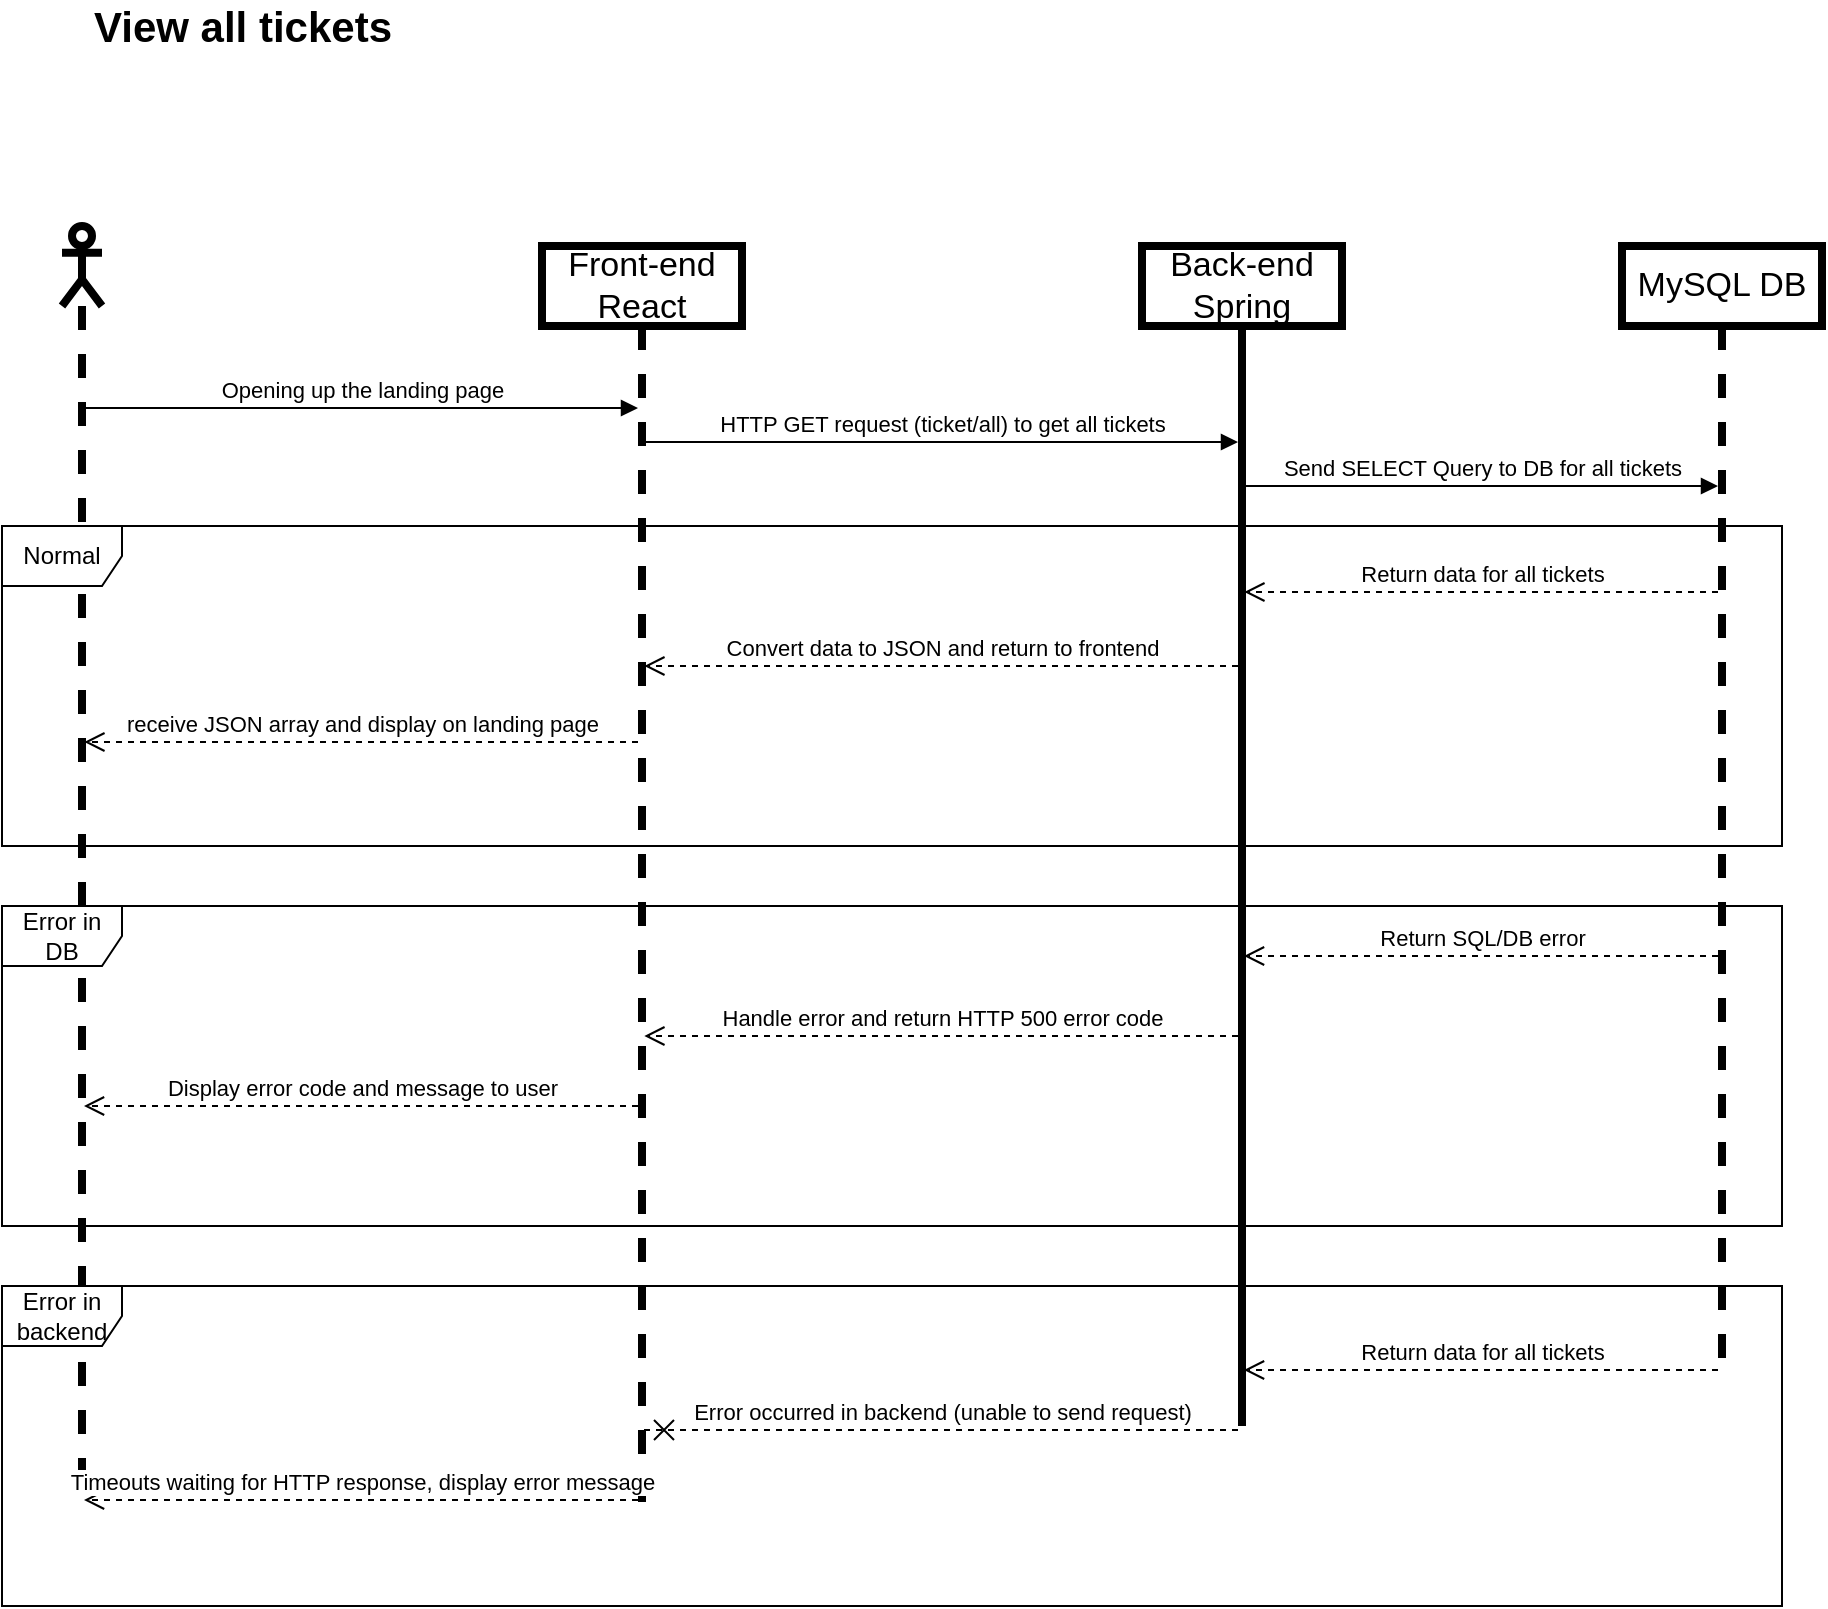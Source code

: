 <mxfile version="14.5.0" type="device" pages="4"><diagram id="N35nR3oQx-TBEQyttGFj" name="Landing Page"><mxGraphModel dx="1673" dy="908" grid="1" gridSize="10" guides="1" tooltips="1" connect="1" arrows="1" fold="1" page="1" pageScale="1" pageWidth="827" pageHeight="1169" math="0" shadow="0"><root><mxCell id="0"/><mxCell id="1" parent="0"/><mxCell id="SEdwve3ARSgbqL5QfS42-1" value="Front-end React" style="shape=umlLifeline;perimeter=lifelinePerimeter;whiteSpace=wrap;html=1;container=1;collapsible=0;recursiveResize=0;outlineConnect=0;strokeWidth=4;fillColor=none;fontSize=17;" vertex="1" parent="1"><mxGeometry x="570" y="180" width="100" height="630" as="geometry"/></mxCell><mxCell id="SEdwve3ARSgbqL5QfS42-2" value="Back-end Spring" style="shape=umlLifeline;perimeter=lifelinePerimeter;whiteSpace=wrap;html=1;container=1;collapsible=0;recursiveResize=0;outlineConnect=0;lifelineDashed=0;strokeWidth=4;fillColor=none;fontSize=17;" vertex="1" parent="1"><mxGeometry x="870" y="180" width="100" height="590" as="geometry"/></mxCell><mxCell id="SEdwve3ARSgbqL5QfS42-3" value="" style="shape=umlLifeline;participant=umlActor;perimeter=lifelinePerimeter;whiteSpace=wrap;html=1;container=1;collapsible=0;recursiveResize=0;verticalAlign=top;spacingTop=36;outlineConnect=0;strokeColor=#000000;strokeWidth=4;fillColor=none;fontSize=17;" vertex="1" parent="1"><mxGeometry x="330" y="170" width="20" height="630" as="geometry"/></mxCell><mxCell id="SEdwve3ARSgbqL5QfS42-4" value="MySQL DB" style="shape=umlLifeline;perimeter=lifelinePerimeter;whiteSpace=wrap;html=1;container=1;collapsible=0;recursiveResize=0;outlineConnect=0;strokeColor=#000000;strokeWidth=4;fillColor=none;fontSize=17;" vertex="1" parent="1"><mxGeometry x="1110" y="180" width="100" height="560" as="geometry"/></mxCell><mxCell id="SEdwve3ARSgbqL5QfS42-10" value="Opening up the landing page" style="html=1;verticalAlign=bottom;endArrow=block;" edge="1" parent="1" source="SEdwve3ARSgbqL5QfS42-3"><mxGeometry width="80" relative="1" as="geometry"><mxPoint x="401.31" y="261.0" as="sourcePoint"/><mxPoint x="618" y="261.0" as="targetPoint"/></mxGeometry></mxCell><mxCell id="SEdwve3ARSgbqL5QfS42-14" value="Send SELECT Query to DB for all tickets" style="html=1;verticalAlign=bottom;endArrow=block;" edge="1" parent="1" target="SEdwve3ARSgbqL5QfS42-4"><mxGeometry width="80" relative="1" as="geometry"><mxPoint x="921.31" y="300.0" as="sourcePoint"/><mxPoint x="1208.0" y="300.0" as="targetPoint"/></mxGeometry></mxCell><mxCell id="SEdwve3ARSgbqL5QfS42-15" value="&lt;font style=&quot;font-size: 21px&quot;&gt;&lt;b&gt;View all tickets&lt;/b&gt;&lt;/font&gt;" style="text;html=1;align=center;verticalAlign=middle;resizable=0;points=[];autosize=1;" vertex="1" parent="1"><mxGeometry x="340" y="60" width="160" height="20" as="geometry"/></mxCell><mxCell id="SEdwve3ARSgbqL5QfS42-16" value="Return data for all tickets" style="html=1;verticalAlign=bottom;endArrow=open;dashed=1;endSize=8;" edge="1" parent="1"><mxGeometry relative="1" as="geometry"><mxPoint x="1158" y="353" as="sourcePoint"/><mxPoint x="921.167" y="353" as="targetPoint"/></mxGeometry></mxCell><mxCell id="SEdwve3ARSgbqL5QfS42-17" value="Convert data to JSON and return to frontend" style="html=1;verticalAlign=bottom;endArrow=open;dashed=1;endSize=8;" edge="1" parent="1"><mxGeometry relative="1" as="geometry"><mxPoint x="918" y="390" as="sourcePoint"/><mxPoint x="621.167" y="390" as="targetPoint"/></mxGeometry></mxCell><mxCell id="SEdwve3ARSgbqL5QfS42-11" value="HTTP GET request (ticket/all) to get all tickets" style="html=1;verticalAlign=bottom;endArrow=block;" edge="1" parent="1"><mxGeometry x="660" y="219" width="80" as="geometry"><mxPoint x="621.31" y="278.0" as="sourcePoint"/><mxPoint x="918.0" y="278.0" as="targetPoint"/></mxGeometry></mxCell><mxCell id="SEdwve3ARSgbqL5QfS42-19" value="receive JSON array and display on landing page" style="html=1;verticalAlign=bottom;endArrow=open;dashed=1;endSize=8;" edge="1" parent="1"><mxGeometry relative="1" as="geometry"><mxPoint x="618" y="428" as="sourcePoint"/><mxPoint x="341.167" y="428" as="targetPoint"/></mxGeometry></mxCell><mxCell id="SEdwve3ARSgbqL5QfS42-23" value="Return SQL/DB error" style="html=1;verticalAlign=bottom;endArrow=open;dashed=1;endSize=8;" edge="1" parent="1"><mxGeometry relative="1" as="geometry"><mxPoint x="1158" y="535" as="sourcePoint"/><mxPoint x="921" y="535" as="targetPoint"/></mxGeometry></mxCell><mxCell id="SEdwve3ARSgbqL5QfS42-24" value="Handle error and return HTTP 500 error code" style="html=1;verticalAlign=bottom;endArrow=open;dashed=1;endSize=8;" edge="1" parent="1"><mxGeometry relative="1" as="geometry"><mxPoint x="918" y="575" as="sourcePoint"/><mxPoint x="621.167" y="575" as="targetPoint"/></mxGeometry></mxCell><mxCell id="SEdwve3ARSgbqL5QfS42-25" value="Display error code and message to user" style="html=1;verticalAlign=bottom;endArrow=open;dashed=1;endSize=8;" edge="1" parent="1"><mxGeometry relative="1" as="geometry"><mxPoint x="618" y="610" as="sourcePoint"/><mxPoint x="341" y="610" as="targetPoint"/></mxGeometry></mxCell><mxCell id="SEdwve3ARSgbqL5QfS42-27" value="Return data for all tickets" style="html=1;verticalAlign=bottom;endArrow=open;dashed=1;endSize=8;" edge="1" parent="1"><mxGeometry relative="1" as="geometry"><mxPoint x="1158" y="742" as="sourcePoint"/><mxPoint x="921" y="742" as="targetPoint"/></mxGeometry></mxCell><mxCell id="SEdwve3ARSgbqL5QfS42-28" value="Error occurred in backend (unable to send request)" style="html=1;verticalAlign=bottom;endArrow=cross;dashed=1;endSize=8;endFill=0;" edge="1" parent="1"><mxGeometry relative="1" as="geometry"><mxPoint x="918" y="772" as="sourcePoint"/><mxPoint x="621" y="772" as="targetPoint"/></mxGeometry></mxCell><mxCell id="SEdwve3ARSgbqL5QfS42-29" value="Timeouts waiting for HTTP response, display error message" style="html=1;verticalAlign=bottom;endArrow=open;dashed=1;endSize=8;" edge="1" parent="1"><mxGeometry relative="1" as="geometry"><mxPoint x="618" y="807" as="sourcePoint"/><mxPoint x="341" y="807" as="targetPoint"/></mxGeometry></mxCell><mxCell id="SEdwve3ARSgbqL5QfS42-8" value="Normal" style="shape=umlFrame;whiteSpace=wrap;html=1;" vertex="1" parent="1"><mxGeometry x="300" y="320" width="890" height="160" as="geometry"/></mxCell><mxCell id="SEdwve3ARSgbqL5QfS42-32" value="Error in DB" style="shape=umlFrame;whiteSpace=wrap;html=1;" vertex="1" parent="1"><mxGeometry x="300" y="510" width="890" height="160" as="geometry"/></mxCell><mxCell id="SEdwve3ARSgbqL5QfS42-33" value="Error in backend" style="shape=umlFrame;whiteSpace=wrap;html=1;" vertex="1" parent="1"><mxGeometry x="300" y="700" width="890" height="160" as="geometry"/></mxCell></root></mxGraphModel></diagram><diagram id="drowI7_6r-53uHGxstD1" name="Create ticket"><mxGraphModel dx="2031" dy="1103" grid="1" gridSize="10" guides="1" tooltips="1" connect="1" arrows="1" fold="1" page="1" pageScale="1" pageWidth="827" pageHeight="1169" math="0" shadow="0"><root><mxCell id="eZAY-75D3Kmcr-7i22A7-0"/><mxCell id="eZAY-75D3Kmcr-7i22A7-1" parent="eZAY-75D3Kmcr-7i22A7-0"/><mxCell id="vxUsHnAMGiyEFk3crUmU-0" value="Front-end React" style="shape=umlLifeline;perimeter=lifelinePerimeter;whiteSpace=wrap;html=1;container=1;collapsible=0;recursiveResize=0;outlineConnect=0;strokeWidth=4;fillColor=none;fontSize=17;" vertex="1" parent="eZAY-75D3Kmcr-7i22A7-1"><mxGeometry x="570" y="180" width="100" height="800" as="geometry"/></mxCell><mxCell id="vxUsHnAMGiyEFk3crUmU-1" value="Back-end Spring" style="shape=umlLifeline;perimeter=lifelinePerimeter;whiteSpace=wrap;html=1;container=1;collapsible=0;recursiveResize=0;outlineConnect=0;lifelineDashed=0;strokeWidth=4;fillColor=none;fontSize=17;" vertex="1" parent="eZAY-75D3Kmcr-7i22A7-1"><mxGeometry x="870" y="180" width="100" height="760" as="geometry"/></mxCell><mxCell id="vxUsHnAMGiyEFk3crUmU-2" value="" style="shape=umlLifeline;participant=umlActor;perimeter=lifelinePerimeter;whiteSpace=wrap;html=1;container=1;collapsible=0;recursiveResize=0;verticalAlign=top;spacingTop=36;outlineConnect=0;strokeColor=#000000;strokeWidth=4;fillColor=none;fontSize=17;" vertex="1" parent="eZAY-75D3Kmcr-7i22A7-1"><mxGeometry x="300" y="170" width="20" height="810" as="geometry"/></mxCell><mxCell id="vxUsHnAMGiyEFk3crUmU-3" value="MySQL DB" style="shape=umlLifeline;perimeter=lifelinePerimeter;whiteSpace=wrap;html=1;container=1;collapsible=0;recursiveResize=0;outlineConnect=0;strokeColor=#000000;strokeWidth=4;fillColor=none;fontSize=17;" vertex="1" parent="eZAY-75D3Kmcr-7i22A7-1"><mxGeometry x="1160" y="180" width="100" height="720" as="geometry"/></mxCell><mxCell id="vxUsHnAMGiyEFk3crUmU-4" value="Click create ticket button" style="html=1;verticalAlign=bottom;endArrow=block;" edge="1" parent="eZAY-75D3Kmcr-7i22A7-1" source="vxUsHnAMGiyEFk3crUmU-2"><mxGeometry width="80" relative="1" as="geometry"><mxPoint x="401.31" y="261.0" as="sourcePoint"/><mxPoint x="618" y="261" as="targetPoint"/></mxGeometry></mxCell><mxCell id="vxUsHnAMGiyEFk3crUmU-5" value="Process form data and insert new column to ticket table" style="html=1;verticalAlign=bottom;endArrow=block;" edge="1" parent="eZAY-75D3Kmcr-7i22A7-1"><mxGeometry width="80" relative="1" as="geometry"><mxPoint x="921.31" y="399" as="sourcePoint"/><mxPoint x="1208" y="399" as="targetPoint"/></mxGeometry></mxCell><mxCell id="vxUsHnAMGiyEFk3crUmU-6" value="&lt;font style=&quot;font-size: 21px&quot;&gt;&lt;b&gt;Create Ticket&lt;/b&gt;&lt;/font&gt;" style="text;html=1;align=center;verticalAlign=middle;resizable=0;points=[];autosize=1;" vertex="1" parent="eZAY-75D3Kmcr-7i22A7-1"><mxGeometry x="290" y="40" width="150" height="20" as="geometry"/></mxCell><mxCell id="vxUsHnAMGiyEFk3crUmU-7" value="Return the created ticket data with ID" style="html=1;verticalAlign=bottom;endArrow=open;dashed=1;endSize=8;" edge="1" parent="eZAY-75D3Kmcr-7i22A7-1"><mxGeometry relative="1" as="geometry"><mxPoint x="1208" y="474.5" as="sourcePoint"/><mxPoint x="921.167" y="474.5" as="targetPoint"/></mxGeometry></mxCell><mxCell id="vxUsHnAMGiyEFk3crUmU-8" value="Convert data to JSON and return ticket to frontend" style="html=1;verticalAlign=bottom;endArrow=open;dashed=1;endSize=8;" edge="1" parent="eZAY-75D3Kmcr-7i22A7-1"><mxGeometry relative="1" as="geometry"><mxPoint x="918" y="520" as="sourcePoint"/><mxPoint x="621.167" y="520" as="targetPoint"/></mxGeometry></mxCell><mxCell id="vxUsHnAMGiyEFk3crUmU-9" value="HTTP POST request with form data to backend" style="html=1;verticalAlign=bottom;endArrow=block;" edge="1" parent="eZAY-75D3Kmcr-7i22A7-1"><mxGeometry x="660" y="301" width="80" as="geometry"><mxPoint x="621.31" y="360" as="sourcePoint"/><mxPoint x="918" y="360" as="targetPoint"/></mxGeometry></mxCell><mxCell id="vxUsHnAMGiyEFk3crUmU-10" value="receive JSON data for ticket and display success message" style="html=1;verticalAlign=bottom;endArrow=open;dashed=1;endSize=8;" edge="1" parent="eZAY-75D3Kmcr-7i22A7-1" target="vxUsHnAMGiyEFk3crUmU-2"><mxGeometry relative="1" as="geometry"><mxPoint x="616.83" y="560" as="sourcePoint"/><mxPoint x="339.997" y="560" as="targetPoint"/></mxGeometry></mxCell><mxCell id="vxUsHnAMGiyEFk3crUmU-11" value="Return SQL/DB error" style="html=1;verticalAlign=bottom;endArrow=open;dashed=1;endSize=8;" edge="1" parent="eZAY-75D3Kmcr-7i22A7-1"><mxGeometry relative="1" as="geometry"><mxPoint x="1208" y="629" as="sourcePoint"/><mxPoint x="923" y="629" as="targetPoint"/></mxGeometry></mxCell><mxCell id="vxUsHnAMGiyEFk3crUmU-12" value="Handle error and return HTTP 500 error code" style="html=1;verticalAlign=bottom;endArrow=open;dashed=1;endSize=8;" edge="1" parent="eZAY-75D3Kmcr-7i22A7-1"><mxGeometry relative="1" as="geometry"><mxPoint x="918" y="670" as="sourcePoint"/><mxPoint x="621.167" y="670" as="targetPoint"/></mxGeometry></mxCell><mxCell id="vxUsHnAMGiyEFk3crUmU-13" value="Display error code and message to user" style="html=1;verticalAlign=bottom;endArrow=open;dashed=1;endSize=8;" edge="1" parent="eZAY-75D3Kmcr-7i22A7-1"><mxGeometry relative="1" as="geometry"><mxPoint x="618" y="760" as="sourcePoint"/><mxPoint x="310.824" y="760" as="targetPoint"/></mxGeometry></mxCell><mxCell id="vxUsHnAMGiyEFk3crUmU-14" value="Return the created ticket data with ID" style="html=1;verticalAlign=bottom;endArrow=open;dashed=1;endSize=8;" edge="1" parent="eZAY-75D3Kmcr-7i22A7-1"><mxGeometry relative="1" as="geometry"><mxPoint x="1209" y="900" as="sourcePoint"/><mxPoint x="922" y="900" as="targetPoint"/></mxGeometry></mxCell><mxCell id="vxUsHnAMGiyEFk3crUmU-15" value="Error occurred in backend (unable to send request)" style="html=1;verticalAlign=bottom;endArrow=cross;dashed=1;endSize=8;endFill=0;" edge="1" parent="eZAY-75D3Kmcr-7i22A7-1"><mxGeometry relative="1" as="geometry"><mxPoint x="919" y="940" as="sourcePoint"/><mxPoint x="622" y="940" as="targetPoint"/></mxGeometry></mxCell><mxCell id="vxUsHnAMGiyEFk3crUmU-16" value="Timeouts waiting for HTTP response, display error message" style="html=1;verticalAlign=bottom;endArrow=open;dashed=1;endSize=8;" edge="1" parent="eZAY-75D3Kmcr-7i22A7-1"><mxGeometry relative="1" as="geometry"><mxPoint x="619" y="980" as="sourcePoint"/><mxPoint x="311" y="980" as="targetPoint"/></mxGeometry></mxCell><mxCell id="vxUsHnAMGiyEFk3crUmU-17" value="Normal" style="shape=umlFrame;whiteSpace=wrap;html=1;" vertex="1" parent="eZAY-75D3Kmcr-7i22A7-1"><mxGeometry x="280" y="420" width="960" height="160" as="geometry"/></mxCell><mxCell id="vxUsHnAMGiyEFk3crUmU-18" value="Error in DB" style="shape=umlFrame;whiteSpace=wrap;html=1;" vertex="1" parent="eZAY-75D3Kmcr-7i22A7-1"><mxGeometry x="280" y="600" width="960" height="200" as="geometry"/></mxCell><mxCell id="vxUsHnAMGiyEFk3crUmU-19" value="Error in backend" style="shape=umlFrame;whiteSpace=wrap;html=1;" vertex="1" parent="eZAY-75D3Kmcr-7i22A7-1"><mxGeometry x="280" y="840" width="960" height="160" as="geometry"/></mxCell><mxCell id="vxUsHnAMGiyEFk3crUmU-20" value="Ticket creation form is displayed" style="html=1;verticalAlign=bottom;endArrow=open;dashed=1;endSize=8;" edge="1" parent="eZAY-75D3Kmcr-7i22A7-1" target="vxUsHnAMGiyEFk3crUmU-2"><mxGeometry relative="1" as="geometry"><mxPoint x="618" y="300" as="sourcePoint"/><mxPoint x="341.167" y="300" as="targetPoint"/></mxGeometry></mxCell><mxCell id="vxUsHnAMGiyEFk3crUmU-21" value="Fill up form and click &quot;Create&quot; button" style="html=1;verticalAlign=bottom;endArrow=block;" edge="1" parent="eZAY-75D3Kmcr-7i22A7-1" source="vxUsHnAMGiyEFk3crUmU-2"><mxGeometry width="80" relative="1" as="geometry"><mxPoint x="341.167" y="330" as="sourcePoint"/><mxPoint x="618" y="330" as="targetPoint"/></mxGeometry></mxCell></root></mxGraphModel></diagram><diagram id="2bYshG5UZQBfcyb3oc9C" name="Updating ticket"><mxGraphModel dx="2031" dy="1103" grid="1" gridSize="10" guides="1" tooltips="1" connect="1" arrows="1" fold="1" page="1" pageScale="1" pageWidth="827" pageHeight="1169" math="0" shadow="0"><root><mxCell id="O5O4e6hAsirnDxAWXV9h-0"/><mxCell id="O5O4e6hAsirnDxAWXV9h-1" parent="O5O4e6hAsirnDxAWXV9h-0"/><mxCell id="Cmf5M7m3WTBfFnlwMln1-0" value="Front-end React" style="shape=umlLifeline;perimeter=lifelinePerimeter;whiteSpace=wrap;html=1;container=1;collapsible=0;recursiveResize=0;outlineConnect=0;strokeWidth=4;fillColor=none;fontSize=17;" vertex="1" parent="O5O4e6hAsirnDxAWXV9h-1"><mxGeometry x="570" y="180" width="100" height="800" as="geometry"/></mxCell><mxCell id="Cmf5M7m3WTBfFnlwMln1-1" value="Back-end Spring" style="shape=umlLifeline;perimeter=lifelinePerimeter;whiteSpace=wrap;html=1;container=1;collapsible=0;recursiveResize=0;outlineConnect=0;lifelineDashed=0;strokeWidth=4;fillColor=none;fontSize=17;" vertex="1" parent="O5O4e6hAsirnDxAWXV9h-1"><mxGeometry x="870" y="180" width="100" height="760" as="geometry"/></mxCell><mxCell id="Cmf5M7m3WTBfFnlwMln1-2" value="" style="shape=umlLifeline;participant=umlActor;perimeter=lifelinePerimeter;whiteSpace=wrap;html=1;container=1;collapsible=0;recursiveResize=0;verticalAlign=top;spacingTop=36;outlineConnect=0;strokeColor=#000000;strokeWidth=4;fillColor=none;fontSize=17;" vertex="1" parent="O5O4e6hAsirnDxAWXV9h-1"><mxGeometry x="300" y="170" width="20" height="810" as="geometry"/></mxCell><mxCell id="Cmf5M7m3WTBfFnlwMln1-3" value="MySQL DB" style="shape=umlLifeline;perimeter=lifelinePerimeter;whiteSpace=wrap;html=1;container=1;collapsible=0;recursiveResize=0;outlineConnect=0;strokeColor=#000000;strokeWidth=4;fillColor=none;fontSize=17;" vertex="1" parent="O5O4e6hAsirnDxAWXV9h-1"><mxGeometry x="1160" y="180" width="100" height="720" as="geometry"/></mxCell><mxCell id="Cmf5M7m3WTBfFnlwMln1-4" value="Click update ticket button" style="html=1;verticalAlign=bottom;endArrow=block;" edge="1" parent="O5O4e6hAsirnDxAWXV9h-1" source="Cmf5M7m3WTBfFnlwMln1-2"><mxGeometry width="80" relative="1" as="geometry"><mxPoint x="401.31" y="261.0" as="sourcePoint"/><mxPoint x="618" y="261" as="targetPoint"/></mxGeometry></mxCell><mxCell id="Cmf5M7m3WTBfFnlwMln1-5" value="Process form data and update column to ticket table" style="html=1;verticalAlign=bottom;endArrow=block;" edge="1" parent="O5O4e6hAsirnDxAWXV9h-1"><mxGeometry width="80" relative="1" as="geometry"><mxPoint x="921.31" y="399" as="sourcePoint"/><mxPoint x="1208" y="399" as="targetPoint"/></mxGeometry></mxCell><mxCell id="Cmf5M7m3WTBfFnlwMln1-6" value="&lt;font style=&quot;font-size: 21px&quot;&gt;&lt;b&gt;Updating ticket&lt;/b&gt;&lt;/font&gt;" style="text;html=1;align=center;verticalAlign=middle;resizable=0;points=[];autosize=1;" vertex="1" parent="O5O4e6hAsirnDxAWXV9h-1"><mxGeometry x="280" y="90" width="170" height="20" as="geometry"/></mxCell><mxCell id="Cmf5M7m3WTBfFnlwMln1-7" value="Return the updated ticket data" style="html=1;verticalAlign=bottom;endArrow=open;dashed=1;endSize=8;" edge="1" parent="O5O4e6hAsirnDxAWXV9h-1"><mxGeometry relative="1" as="geometry"><mxPoint x="1208" y="474.5" as="sourcePoint"/><mxPoint x="921.167" y="474.5" as="targetPoint"/></mxGeometry></mxCell><mxCell id="Cmf5M7m3WTBfFnlwMln1-8" value="Convert data to JSON and return ticket to frontend" style="html=1;verticalAlign=bottom;endArrow=open;dashed=1;endSize=8;" edge="1" parent="O5O4e6hAsirnDxAWXV9h-1"><mxGeometry relative="1" as="geometry"><mxPoint x="918" y="520" as="sourcePoint"/><mxPoint x="621.167" y="520" as="targetPoint"/></mxGeometry></mxCell><mxCell id="Cmf5M7m3WTBfFnlwMln1-9" value="HTTP POST request with form data to backend" style="html=1;verticalAlign=bottom;endArrow=block;" edge="1" parent="O5O4e6hAsirnDxAWXV9h-1"><mxGeometry x="660" y="301" width="80" as="geometry"><mxPoint x="621.31" y="360" as="sourcePoint"/><mxPoint x="918" y="360" as="targetPoint"/></mxGeometry></mxCell><mxCell id="Cmf5M7m3WTBfFnlwMln1-10" value="receive JSON data for ticket and display success message" style="html=1;verticalAlign=bottom;endArrow=open;dashed=1;endSize=8;" edge="1" parent="O5O4e6hAsirnDxAWXV9h-1" target="Cmf5M7m3WTBfFnlwMln1-2"><mxGeometry relative="1" as="geometry"><mxPoint x="616.83" y="560" as="sourcePoint"/><mxPoint x="339.997" y="560" as="targetPoint"/></mxGeometry></mxCell><mxCell id="Cmf5M7m3WTBfFnlwMln1-11" value="Return SQL/DB error" style="html=1;verticalAlign=bottom;endArrow=open;dashed=1;endSize=8;" edge="1" parent="O5O4e6hAsirnDxAWXV9h-1"><mxGeometry relative="1" as="geometry"><mxPoint x="1208" y="629" as="sourcePoint"/><mxPoint x="923" y="629" as="targetPoint"/></mxGeometry></mxCell><mxCell id="Cmf5M7m3WTBfFnlwMln1-12" value="Handle error and return HTTP 500 error code" style="html=1;verticalAlign=bottom;endArrow=open;dashed=1;endSize=8;" edge="1" parent="O5O4e6hAsirnDxAWXV9h-1"><mxGeometry relative="1" as="geometry"><mxPoint x="918" y="670" as="sourcePoint"/><mxPoint x="621.167" y="670" as="targetPoint"/></mxGeometry></mxCell><mxCell id="Cmf5M7m3WTBfFnlwMln1-13" value="Display error code and message to user" style="html=1;verticalAlign=bottom;endArrow=open;dashed=1;endSize=8;" edge="1" parent="O5O4e6hAsirnDxAWXV9h-1"><mxGeometry relative="1" as="geometry"><mxPoint x="618" y="760" as="sourcePoint"/><mxPoint x="310.824" y="760" as="targetPoint"/></mxGeometry></mxCell><mxCell id="Cmf5M7m3WTBfFnlwMln1-14" value="Return the updated ticket data" style="html=1;verticalAlign=bottom;endArrow=open;dashed=1;endSize=8;" edge="1" parent="O5O4e6hAsirnDxAWXV9h-1"><mxGeometry relative="1" as="geometry"><mxPoint x="1209" y="900" as="sourcePoint"/><mxPoint x="922" y="900" as="targetPoint"/></mxGeometry></mxCell><mxCell id="Cmf5M7m3WTBfFnlwMln1-15" value="Error occurred in backend (unable to send request)" style="html=1;verticalAlign=bottom;endArrow=cross;dashed=1;endSize=8;endFill=0;" edge="1" parent="O5O4e6hAsirnDxAWXV9h-1"><mxGeometry relative="1" as="geometry"><mxPoint x="919" y="940" as="sourcePoint"/><mxPoint x="622" y="940" as="targetPoint"/></mxGeometry></mxCell><mxCell id="Cmf5M7m3WTBfFnlwMln1-16" value="Timeouts waiting for HTTP response, display error message" style="html=1;verticalAlign=bottom;endArrow=open;dashed=1;endSize=8;" edge="1" parent="O5O4e6hAsirnDxAWXV9h-1"><mxGeometry relative="1" as="geometry"><mxPoint x="619" y="980" as="sourcePoint"/><mxPoint x="311" y="980" as="targetPoint"/></mxGeometry></mxCell><mxCell id="Cmf5M7m3WTBfFnlwMln1-18" value="Error in DB" style="shape=umlFrame;whiteSpace=wrap;html=1;" vertex="1" parent="O5O4e6hAsirnDxAWXV9h-1"><mxGeometry x="280" y="600" width="960" height="200" as="geometry"/></mxCell><mxCell id="Cmf5M7m3WTBfFnlwMln1-20" value="Ticket update form is displayed" style="html=1;verticalAlign=bottom;endArrow=open;dashed=1;endSize=8;" edge="1" parent="O5O4e6hAsirnDxAWXV9h-1" target="Cmf5M7m3WTBfFnlwMln1-2"><mxGeometry relative="1" as="geometry"><mxPoint x="618" y="300" as="sourcePoint"/><mxPoint x="341.167" y="300" as="targetPoint"/></mxGeometry></mxCell><mxCell id="Cmf5M7m3WTBfFnlwMln1-21" value="Fill up form and click &quot;Update&quot; button" style="html=1;verticalAlign=bottom;endArrow=block;" edge="1" parent="O5O4e6hAsirnDxAWXV9h-1" source="Cmf5M7m3WTBfFnlwMln1-2"><mxGeometry width="80" relative="1" as="geometry"><mxPoint x="341.167" y="330" as="sourcePoint"/><mxPoint x="618" y="330" as="targetPoint"/></mxGeometry></mxCell><mxCell id="Cmf5M7m3WTBfFnlwMln1-19" value="Error in backend" style="shape=umlFrame;whiteSpace=wrap;html=1;" vertex="1" parent="O5O4e6hAsirnDxAWXV9h-1"><mxGeometry x="280" y="840" width="960" height="160" as="geometry"/></mxCell><mxCell id="Cmf5M7m3WTBfFnlwMln1-17" value="Normal" style="shape=umlFrame;whiteSpace=wrap;html=1;" vertex="1" parent="O5O4e6hAsirnDxAWXV9h-1"><mxGeometry x="280" y="420" width="960" height="160" as="geometry"/></mxCell></root></mxGraphModel></diagram><diagram id="1iVOlAq4potJCorLQ9qE" name="Deleting ticket"><mxGraphModel dx="2370" dy="1287" grid="1" gridSize="10" guides="1" tooltips="1" connect="1" arrows="1" fold="1" page="1" pageScale="1" pageWidth="827" pageHeight="1169" math="0" shadow="0"><root><mxCell id="zgo62_pR5u1yR1xXA0jz-0"/><mxCell id="zgo62_pR5u1yR1xXA0jz-1" parent="zgo62_pR5u1yR1xXA0jz-0"/><mxCell id="gV0w8kjMxXPvwUPKrDcJ-0" value="Front-end React" style="shape=umlLifeline;perimeter=lifelinePerimeter;whiteSpace=wrap;html=1;container=1;collapsible=0;recursiveResize=0;outlineConnect=0;strokeWidth=4;fillColor=none;fontSize=17;" vertex="1" parent="zgo62_pR5u1yR1xXA0jz-1"><mxGeometry x="570" y="180" width="100" height="800" as="geometry"/></mxCell><mxCell id="gV0w8kjMxXPvwUPKrDcJ-1" value="Back-end Spring" style="shape=umlLifeline;perimeter=lifelinePerimeter;whiteSpace=wrap;html=1;container=1;collapsible=0;recursiveResize=0;outlineConnect=0;lifelineDashed=0;strokeWidth=4;fillColor=none;fontSize=17;" vertex="1" parent="zgo62_pR5u1yR1xXA0jz-1"><mxGeometry x="870" y="180" width="100" height="760" as="geometry"/></mxCell><mxCell id="gV0w8kjMxXPvwUPKrDcJ-2" value="" style="shape=umlLifeline;participant=umlActor;perimeter=lifelinePerimeter;whiteSpace=wrap;html=1;container=1;collapsible=0;recursiveResize=0;verticalAlign=top;spacingTop=36;outlineConnect=0;strokeColor=#000000;strokeWidth=4;fillColor=none;fontSize=17;" vertex="1" parent="zgo62_pR5u1yR1xXA0jz-1"><mxGeometry x="300" y="170" width="20" height="810" as="geometry"/></mxCell><mxCell id="gV0w8kjMxXPvwUPKrDcJ-3" value="MySQL DB" style="shape=umlLifeline;perimeter=lifelinePerimeter;whiteSpace=wrap;html=1;container=1;collapsible=0;recursiveResize=0;outlineConnect=0;strokeColor=#000000;strokeWidth=4;fillColor=none;fontSize=17;" vertex="1" parent="zgo62_pR5u1yR1xXA0jz-1"><mxGeometry x="1160" y="180" width="100" height="720" as="geometry"/></mxCell><mxCell id="gV0w8kjMxXPvwUPKrDcJ-4" value="Click delete ticket button" style="html=1;verticalAlign=bottom;endArrow=block;" edge="1" parent="zgo62_pR5u1yR1xXA0jz-1" source="gV0w8kjMxXPvwUPKrDcJ-2"><mxGeometry width="80" relative="1" as="geometry"><mxPoint x="401.31" y="261.0" as="sourcePoint"/><mxPoint x="618" y="261" as="targetPoint"/></mxGeometry></mxCell><mxCell id="gV0w8kjMxXPvwUPKrDcJ-5" value="send DELETE statement with the id to DB" style="html=1;verticalAlign=bottom;endArrow=block;" edge="1" parent="zgo62_pR5u1yR1xXA0jz-1"><mxGeometry width="80" relative="1" as="geometry"><mxPoint x="921.31" y="399" as="sourcePoint"/><mxPoint x="1208" y="399" as="targetPoint"/></mxGeometry></mxCell><mxCell id="gV0w8kjMxXPvwUPKrDcJ-6" value="&lt;font style=&quot;font-size: 21px&quot;&gt;&lt;b&gt;Deleting ticket&lt;/b&gt;&lt;/font&gt;" style="text;html=1;align=center;verticalAlign=middle;resizable=0;points=[];autosize=1;" vertex="1" parent="zgo62_pR5u1yR1xXA0jz-1"><mxGeometry x="285" y="90" width="160" height="20" as="geometry"/></mxCell><mxCell id="gV0w8kjMxXPvwUPKrDcJ-7" value="Return success status" style="html=1;verticalAlign=bottom;endArrow=open;dashed=1;endSize=8;" edge="1" parent="zgo62_pR5u1yR1xXA0jz-1"><mxGeometry relative="1" as="geometry"><mxPoint x="1208" y="474.5" as="sourcePoint"/><mxPoint x="921.167" y="474.5" as="targetPoint"/></mxGeometry></mxCell><mxCell id="gV0w8kjMxXPvwUPKrDcJ-8" value="Send string message to confirm ticket is deleted" style="html=1;verticalAlign=bottom;endArrow=open;dashed=1;endSize=8;" edge="1" parent="zgo62_pR5u1yR1xXA0jz-1"><mxGeometry relative="1" as="geometry"><mxPoint x="918" y="520" as="sourcePoint"/><mxPoint x="621.167" y="520" as="targetPoint"/></mxGeometry></mxCell><mxCell id="gV0w8kjMxXPvwUPKrDcJ-9" value="HTTP POST request with id as request params to backend" style="html=1;verticalAlign=bottom;endArrow=block;" edge="1" parent="zgo62_pR5u1yR1xXA0jz-1"><mxGeometry x="660" y="301" width="80" as="geometry"><mxPoint x="621.31" y="360" as="sourcePoint"/><mxPoint x="918" y="360" as="targetPoint"/></mxGeometry></mxCell><mxCell id="gV0w8kjMxXPvwUPKrDcJ-10" value="receive string message and show success message" style="html=1;verticalAlign=bottom;endArrow=open;dashed=1;endSize=8;" edge="1" parent="zgo62_pR5u1yR1xXA0jz-1" target="gV0w8kjMxXPvwUPKrDcJ-2"><mxGeometry relative="1" as="geometry"><mxPoint x="616.83" y="560" as="sourcePoint"/><mxPoint x="339.997" y="560" as="targetPoint"/></mxGeometry></mxCell><mxCell id="gV0w8kjMxXPvwUPKrDcJ-11" value="Return SQL/DB error" style="html=1;verticalAlign=bottom;endArrow=open;dashed=1;endSize=8;" edge="1" parent="zgo62_pR5u1yR1xXA0jz-1"><mxGeometry relative="1" as="geometry"><mxPoint x="1208" y="629" as="sourcePoint"/><mxPoint x="923" y="629" as="targetPoint"/></mxGeometry></mxCell><mxCell id="gV0w8kjMxXPvwUPKrDcJ-12" value="Handle error and return HTTP 500 error code" style="html=1;verticalAlign=bottom;endArrow=open;dashed=1;endSize=8;" edge="1" parent="zgo62_pR5u1yR1xXA0jz-1"><mxGeometry relative="1" as="geometry"><mxPoint x="918" y="670" as="sourcePoint"/><mxPoint x="621.167" y="670" as="targetPoint"/></mxGeometry></mxCell><mxCell id="gV0w8kjMxXPvwUPKrDcJ-13" value="Display error code and message to user" style="html=1;verticalAlign=bottom;endArrow=open;dashed=1;endSize=8;" edge="1" parent="zgo62_pR5u1yR1xXA0jz-1"><mxGeometry relative="1" as="geometry"><mxPoint x="618" y="760" as="sourcePoint"/><mxPoint x="310.824" y="760" as="targetPoint"/></mxGeometry></mxCell><mxCell id="gV0w8kjMxXPvwUPKrDcJ-14" value="Return success status" style="html=1;verticalAlign=bottom;endArrow=open;dashed=1;endSize=8;" edge="1" parent="zgo62_pR5u1yR1xXA0jz-1"><mxGeometry relative="1" as="geometry"><mxPoint x="1209" y="900" as="sourcePoint"/><mxPoint x="922" y="900" as="targetPoint"/></mxGeometry></mxCell><mxCell id="gV0w8kjMxXPvwUPKrDcJ-15" value="Error occurred in backend (unable to send request)" style="html=1;verticalAlign=bottom;endArrow=cross;dashed=1;endSize=8;endFill=0;" edge="1" parent="zgo62_pR5u1yR1xXA0jz-1"><mxGeometry relative="1" as="geometry"><mxPoint x="919" y="940" as="sourcePoint"/><mxPoint x="622" y="940" as="targetPoint"/></mxGeometry></mxCell><mxCell id="gV0w8kjMxXPvwUPKrDcJ-16" value="Timeouts waiting for HTTP response, display error message" style="html=1;verticalAlign=bottom;endArrow=open;dashed=1;endSize=8;" edge="1" parent="zgo62_pR5u1yR1xXA0jz-1"><mxGeometry relative="1" as="geometry"><mxPoint x="619" y="980" as="sourcePoint"/><mxPoint x="311" y="980" as="targetPoint"/></mxGeometry></mxCell><mxCell id="gV0w8kjMxXPvwUPKrDcJ-17" value="Error in DB" style="shape=umlFrame;whiteSpace=wrap;html=1;" vertex="1" parent="zgo62_pR5u1yR1xXA0jz-1"><mxGeometry x="280" y="600" width="960" height="200" as="geometry"/></mxCell><mxCell id="gV0w8kjMxXPvwUPKrDcJ-18" value="Display delete confirmation prompt" style="html=1;verticalAlign=bottom;endArrow=open;dashed=1;endSize=8;" edge="1" parent="zgo62_pR5u1yR1xXA0jz-1" target="gV0w8kjMxXPvwUPKrDcJ-2"><mxGeometry relative="1" as="geometry"><mxPoint x="618" y="300" as="sourcePoint"/><mxPoint x="341.167" y="300" as="targetPoint"/></mxGeometry></mxCell><mxCell id="gV0w8kjMxXPvwUPKrDcJ-19" value="Confirm and click delete button" style="html=1;verticalAlign=bottom;endArrow=block;" edge="1" parent="zgo62_pR5u1yR1xXA0jz-1" source="gV0w8kjMxXPvwUPKrDcJ-2"><mxGeometry width="80" relative="1" as="geometry"><mxPoint x="341.167" y="330" as="sourcePoint"/><mxPoint x="618" y="330" as="targetPoint"/></mxGeometry></mxCell><mxCell id="gV0w8kjMxXPvwUPKrDcJ-20" value="Error in backend" style="shape=umlFrame;whiteSpace=wrap;html=1;" vertex="1" parent="zgo62_pR5u1yR1xXA0jz-1"><mxGeometry x="280" y="840" width="960" height="160" as="geometry"/></mxCell><mxCell id="gV0w8kjMxXPvwUPKrDcJ-21" value="Normal" style="shape=umlFrame;whiteSpace=wrap;html=1;" vertex="1" parent="zgo62_pR5u1yR1xXA0jz-1"><mxGeometry x="280" y="420" width="960" height="160" as="geometry"/></mxCell></root></mxGraphModel></diagram></mxfile>